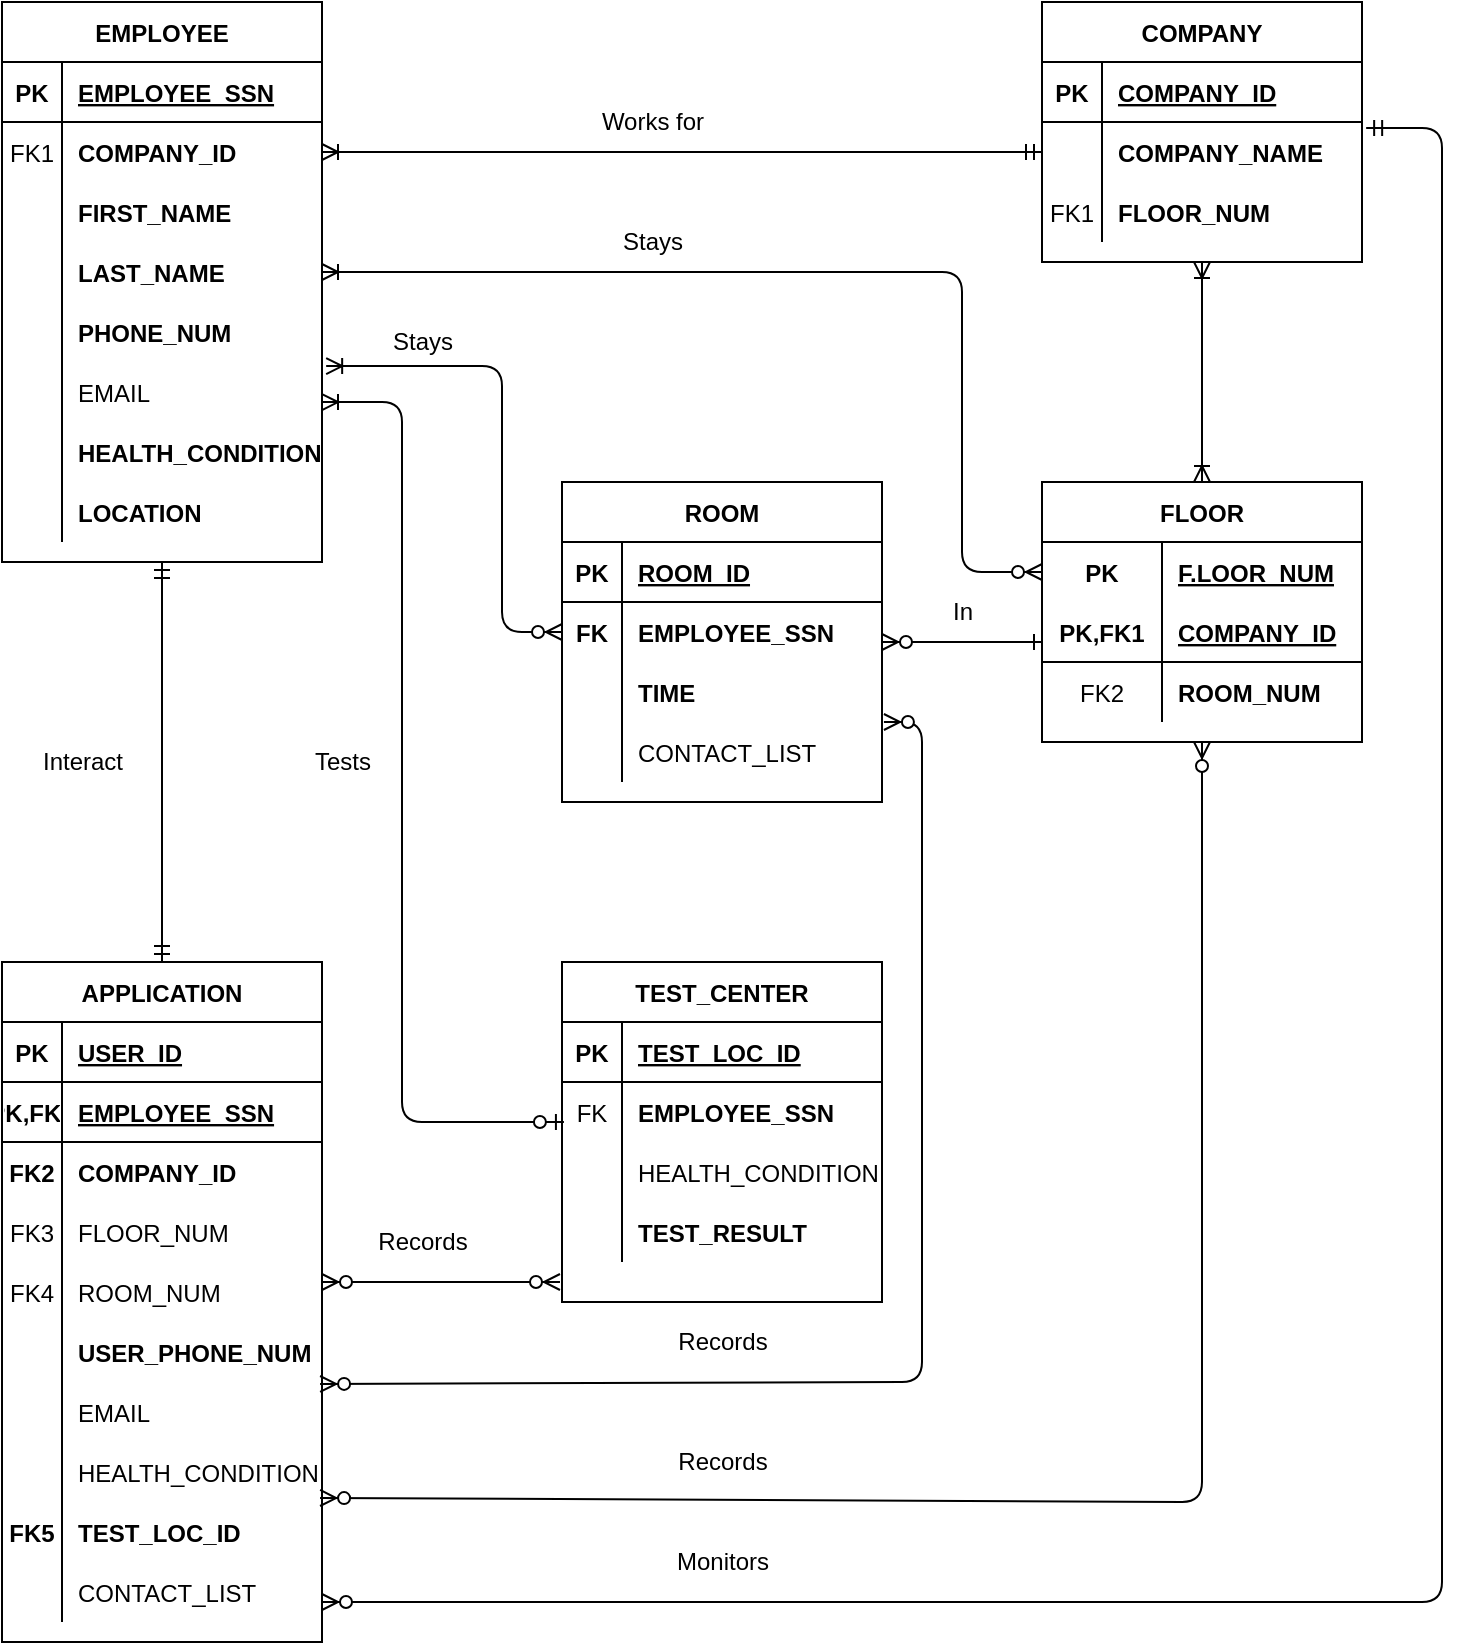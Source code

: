 <mxfile version="15.2.7" type="device"><diagram id="R2lEEEUBdFMjLlhIrx00" name="Page-1"><mxGraphModel dx="782" dy="1161" grid="1" gridSize="10" guides="1" tooltips="1" connect="1" arrows="1" fold="1" page="1" pageScale="1" pageWidth="850" pageHeight="1100" math="0" shadow="0" extFonts="Permanent Marker^https://fonts.googleapis.com/css?family=Permanent+Marker"><root><mxCell id="0"/><mxCell id="1" parent="0"/><mxCell id="C-vyLk0tnHw3VtMMgP7b-2" value="COMPANY" style="shape=table;startSize=30;container=1;collapsible=1;childLayout=tableLayout;fixedRows=1;rowLines=0;fontStyle=1;align=center;resizeLast=1;" parent="1" vertex="1"><mxGeometry x="600" y="120" width="160" height="130" as="geometry"/></mxCell><mxCell id="C-vyLk0tnHw3VtMMgP7b-3" value="" style="shape=partialRectangle;collapsible=0;dropTarget=0;pointerEvents=0;fillColor=none;points=[[0,0.5],[1,0.5]];portConstraint=eastwest;top=0;left=0;right=0;bottom=1;" parent="C-vyLk0tnHw3VtMMgP7b-2" vertex="1"><mxGeometry y="30" width="160" height="30" as="geometry"/></mxCell><mxCell id="C-vyLk0tnHw3VtMMgP7b-4" value="PK" style="shape=partialRectangle;overflow=hidden;connectable=0;fillColor=none;top=0;left=0;bottom=0;right=0;fontStyle=1;" parent="C-vyLk0tnHw3VtMMgP7b-3" vertex="1"><mxGeometry width="30" height="30" as="geometry"/></mxCell><mxCell id="C-vyLk0tnHw3VtMMgP7b-5" value="COMPANY_ID" style="shape=partialRectangle;overflow=hidden;connectable=0;fillColor=none;top=0;left=0;bottom=0;right=0;align=left;spacingLeft=6;fontStyle=5;" parent="C-vyLk0tnHw3VtMMgP7b-3" vertex="1"><mxGeometry x="30" width="130" height="30" as="geometry"/></mxCell><mxCell id="C-vyLk0tnHw3VtMMgP7b-6" value="" style="shape=partialRectangle;collapsible=0;dropTarget=0;pointerEvents=0;fillColor=none;points=[[0,0.5],[1,0.5]];portConstraint=eastwest;top=0;left=0;right=0;bottom=0;" parent="C-vyLk0tnHw3VtMMgP7b-2" vertex="1"><mxGeometry y="60" width="160" height="30" as="geometry"/></mxCell><mxCell id="C-vyLk0tnHw3VtMMgP7b-7" value="" style="shape=partialRectangle;overflow=hidden;connectable=0;fillColor=none;top=0;left=0;bottom=0;right=0;" parent="C-vyLk0tnHw3VtMMgP7b-6" vertex="1"><mxGeometry width="30" height="30" as="geometry"/></mxCell><mxCell id="C-vyLk0tnHw3VtMMgP7b-8" value="COMPANY_NAME" style="shape=partialRectangle;overflow=hidden;connectable=0;fillColor=none;top=0;left=0;bottom=0;right=0;align=left;spacingLeft=6;fontStyle=1" parent="C-vyLk0tnHw3VtMMgP7b-6" vertex="1"><mxGeometry x="30" width="130" height="30" as="geometry"/></mxCell><mxCell id="C-vyLk0tnHw3VtMMgP7b-9" value="" style="shape=partialRectangle;collapsible=0;dropTarget=0;pointerEvents=0;fillColor=none;points=[[0,0.5],[1,0.5]];portConstraint=eastwest;top=0;left=0;right=0;bottom=0;" parent="C-vyLk0tnHw3VtMMgP7b-2" vertex="1"><mxGeometry y="90" width="160" height="30" as="geometry"/></mxCell><mxCell id="C-vyLk0tnHw3VtMMgP7b-10" value="FK1" style="shape=partialRectangle;overflow=hidden;connectable=0;fillColor=none;top=0;left=0;bottom=0;right=0;" parent="C-vyLk0tnHw3VtMMgP7b-9" vertex="1"><mxGeometry width="30" height="30" as="geometry"/></mxCell><mxCell id="C-vyLk0tnHw3VtMMgP7b-11" value="FLOOR_NUM" style="shape=partialRectangle;overflow=hidden;connectable=0;fillColor=none;top=0;left=0;bottom=0;right=0;align=left;spacingLeft=6;fontStyle=1" parent="C-vyLk0tnHw3VtMMgP7b-9" vertex="1"><mxGeometry x="30" width="130" height="30" as="geometry"/></mxCell><mxCell id="C-vyLk0tnHw3VtMMgP7b-23" value="EMPLOYEE" style="shape=table;startSize=30;container=1;collapsible=1;childLayout=tableLayout;fixedRows=1;rowLines=0;fontStyle=1;align=center;resizeLast=1;" parent="1" vertex="1"><mxGeometry x="80" y="120" width="160" height="280" as="geometry"/></mxCell><mxCell id="C-vyLk0tnHw3VtMMgP7b-24" value="" style="shape=partialRectangle;collapsible=0;dropTarget=0;pointerEvents=0;fillColor=none;points=[[0,0.5],[1,0.5]];portConstraint=eastwest;top=0;left=0;right=0;bottom=1;" parent="C-vyLk0tnHw3VtMMgP7b-23" vertex="1"><mxGeometry y="30" width="160" height="30" as="geometry"/></mxCell><mxCell id="C-vyLk0tnHw3VtMMgP7b-25" value="PK" style="shape=partialRectangle;overflow=hidden;connectable=0;fillColor=none;top=0;left=0;bottom=0;right=0;fontStyle=1;" parent="C-vyLk0tnHw3VtMMgP7b-24" vertex="1"><mxGeometry width="30" height="30" as="geometry"/></mxCell><mxCell id="C-vyLk0tnHw3VtMMgP7b-26" value="EMPLOYEE_SSN" style="shape=partialRectangle;overflow=hidden;connectable=0;fillColor=none;top=0;left=0;bottom=0;right=0;align=left;spacingLeft=6;fontStyle=5;" parent="C-vyLk0tnHw3VtMMgP7b-24" vertex="1"><mxGeometry x="30" width="130" height="30" as="geometry"/></mxCell><mxCell id="C-vyLk0tnHw3VtMMgP7b-27" value="" style="shape=partialRectangle;collapsible=0;dropTarget=0;pointerEvents=0;fillColor=none;points=[[0,0.5],[1,0.5]];portConstraint=eastwest;top=0;left=0;right=0;bottom=0;" parent="C-vyLk0tnHw3VtMMgP7b-23" vertex="1"><mxGeometry y="60" width="160" height="30" as="geometry"/></mxCell><mxCell id="C-vyLk0tnHw3VtMMgP7b-28" value="FK1" style="shape=partialRectangle;overflow=hidden;connectable=0;fillColor=none;top=0;left=0;bottom=0;right=0;" parent="C-vyLk0tnHw3VtMMgP7b-27" vertex="1"><mxGeometry width="30" height="30" as="geometry"/></mxCell><mxCell id="C-vyLk0tnHw3VtMMgP7b-29" value="COMPANY_ID" style="shape=partialRectangle;overflow=hidden;connectable=0;fillColor=none;top=0;left=0;bottom=0;right=0;align=left;spacingLeft=6;fontStyle=1" parent="C-vyLk0tnHw3VtMMgP7b-27" vertex="1"><mxGeometry x="30" width="130" height="30" as="geometry"/></mxCell><mxCell id="QW97hl84UlbOzXALJWoi-46" value="" style="shape=partialRectangle;collapsible=0;dropTarget=0;pointerEvents=0;fillColor=none;top=0;left=0;bottom=0;right=0;points=[[0,0.5],[1,0.5]];portConstraint=eastwest;" vertex="1" parent="C-vyLk0tnHw3VtMMgP7b-23"><mxGeometry y="90" width="160" height="30" as="geometry"/></mxCell><mxCell id="QW97hl84UlbOzXALJWoi-47" value="" style="shape=partialRectangle;connectable=0;fillColor=none;top=0;left=0;bottom=0;right=0;editable=1;overflow=hidden;" vertex="1" parent="QW97hl84UlbOzXALJWoi-46"><mxGeometry width="30" height="30" as="geometry"/></mxCell><mxCell id="QW97hl84UlbOzXALJWoi-48" value="FIRST_NAME" style="shape=partialRectangle;connectable=0;fillColor=none;top=0;left=0;bottom=0;right=0;align=left;spacingLeft=6;overflow=hidden;fontStyle=1" vertex="1" parent="QW97hl84UlbOzXALJWoi-46"><mxGeometry x="30" width="130" height="30" as="geometry"/></mxCell><mxCell id="QW97hl84UlbOzXALJWoi-50" value="" style="shape=partialRectangle;collapsible=0;dropTarget=0;pointerEvents=0;fillColor=none;top=0;left=0;bottom=0;right=0;points=[[0,0.5],[1,0.5]];portConstraint=eastwest;" vertex="1" parent="C-vyLk0tnHw3VtMMgP7b-23"><mxGeometry y="120" width="160" height="30" as="geometry"/></mxCell><mxCell id="QW97hl84UlbOzXALJWoi-51" value="" style="shape=partialRectangle;connectable=0;fillColor=none;top=0;left=0;bottom=0;right=0;fontStyle=0;overflow=hidden;" vertex="1" parent="QW97hl84UlbOzXALJWoi-50"><mxGeometry width="30" height="30" as="geometry"/></mxCell><mxCell id="QW97hl84UlbOzXALJWoi-52" value="LAST_NAME" style="shape=partialRectangle;connectable=0;fillColor=none;top=0;left=0;bottom=0;right=0;align=left;spacingLeft=6;fontStyle=1;overflow=hidden;" vertex="1" parent="QW97hl84UlbOzXALJWoi-50"><mxGeometry x="30" width="130" height="30" as="geometry"/></mxCell><mxCell id="QW97hl84UlbOzXALJWoi-71" value="" style="shape=partialRectangle;collapsible=0;dropTarget=0;pointerEvents=0;fillColor=none;top=0;left=0;bottom=0;right=0;points=[[0,0.5],[1,0.5]];portConstraint=eastwest;" vertex="1" parent="C-vyLk0tnHw3VtMMgP7b-23"><mxGeometry y="150" width="160" height="30" as="geometry"/></mxCell><mxCell id="QW97hl84UlbOzXALJWoi-72" value="" style="shape=partialRectangle;connectable=0;fillColor=none;top=0;left=0;bottom=0;right=0;editable=1;overflow=hidden;" vertex="1" parent="QW97hl84UlbOzXALJWoi-71"><mxGeometry width="30" height="30" as="geometry"/></mxCell><mxCell id="QW97hl84UlbOzXALJWoi-73" value="PHONE_NUM" style="shape=partialRectangle;connectable=0;fillColor=none;top=0;left=0;bottom=0;right=0;align=left;spacingLeft=6;overflow=hidden;fontStyle=1" vertex="1" parent="QW97hl84UlbOzXALJWoi-71"><mxGeometry x="30" width="130" height="30" as="geometry"/></mxCell><mxCell id="QW97hl84UlbOzXALJWoi-75" value="" style="shape=partialRectangle;collapsible=0;dropTarget=0;pointerEvents=0;fillColor=none;top=0;left=0;bottom=0;right=0;points=[[0,0.5],[1,0.5]];portConstraint=eastwest;" vertex="1" parent="C-vyLk0tnHw3VtMMgP7b-23"><mxGeometry y="180" width="160" height="30" as="geometry"/></mxCell><mxCell id="QW97hl84UlbOzXALJWoi-76" value="" style="shape=partialRectangle;connectable=0;fillColor=none;top=0;left=0;bottom=0;right=0;editable=1;overflow=hidden;" vertex="1" parent="QW97hl84UlbOzXALJWoi-75"><mxGeometry width="30" height="30" as="geometry"/></mxCell><mxCell id="QW97hl84UlbOzXALJWoi-77" value="EMAIL" style="shape=partialRectangle;connectable=0;fillColor=none;top=0;left=0;bottom=0;right=0;align=left;spacingLeft=6;overflow=hidden;" vertex="1" parent="QW97hl84UlbOzXALJWoi-75"><mxGeometry x="30" width="130" height="30" as="geometry"/></mxCell><mxCell id="QW97hl84UlbOzXALJWoi-79" value="" style="shape=partialRectangle;collapsible=0;dropTarget=0;pointerEvents=0;fillColor=none;top=0;left=0;bottom=0;right=0;points=[[0,0.5],[1,0.5]];portConstraint=eastwest;" vertex="1" parent="C-vyLk0tnHw3VtMMgP7b-23"><mxGeometry y="210" width="160" height="30" as="geometry"/></mxCell><mxCell id="QW97hl84UlbOzXALJWoi-80" value="" style="shape=partialRectangle;connectable=0;fillColor=none;top=0;left=0;bottom=0;right=0;editable=1;overflow=hidden;" vertex="1" parent="QW97hl84UlbOzXALJWoi-79"><mxGeometry width="30" height="30" as="geometry"/></mxCell><mxCell id="QW97hl84UlbOzXALJWoi-81" value="HEALTH_CONDITION" style="shape=partialRectangle;connectable=0;fillColor=none;top=0;left=0;bottom=0;right=0;align=left;spacingLeft=6;overflow=hidden;fontStyle=1" vertex="1" parent="QW97hl84UlbOzXALJWoi-79"><mxGeometry x="30" width="130" height="30" as="geometry"/></mxCell><mxCell id="QW97hl84UlbOzXALJWoi-129" value="" style="shape=partialRectangle;collapsible=0;dropTarget=0;pointerEvents=0;fillColor=none;top=0;left=0;bottom=0;right=0;points=[[0,0.5],[1,0.5]];portConstraint=eastwest;" vertex="1" parent="C-vyLk0tnHw3VtMMgP7b-23"><mxGeometry y="240" width="160" height="30" as="geometry"/></mxCell><mxCell id="QW97hl84UlbOzXALJWoi-130" value="" style="shape=partialRectangle;connectable=0;fillColor=none;top=0;left=0;bottom=0;right=0;editable=1;overflow=hidden;" vertex="1" parent="QW97hl84UlbOzXALJWoi-129"><mxGeometry width="30" height="30" as="geometry"/></mxCell><mxCell id="QW97hl84UlbOzXALJWoi-131" value="LOCATION" style="shape=partialRectangle;connectable=0;fillColor=none;top=0;left=0;bottom=0;right=0;align=left;spacingLeft=6;overflow=hidden;fontStyle=1" vertex="1" parent="QW97hl84UlbOzXALJWoi-129"><mxGeometry x="30" width="130" height="30" as="geometry"/></mxCell><mxCell id="QW97hl84UlbOzXALJWoi-20" value="" style="edgeStyle=entityRelationEdgeStyle;fontSize=12;html=1;endArrow=ERmandOne;startArrow=ERoneToMany;startFill=0;exitX=1;exitY=0.5;exitDx=0;exitDy=0;" edge="1" parent="1" source="C-vyLk0tnHw3VtMMgP7b-27" target="C-vyLk0tnHw3VtMMgP7b-6"><mxGeometry width="100" height="100" relative="1" as="geometry"><mxPoint x="340" y="184.5" as="sourcePoint"/><mxPoint x="410" y="184.5" as="targetPoint"/></mxGeometry></mxCell><mxCell id="QW97hl84UlbOzXALJWoi-27" value="FLOOR" style="shape=table;startSize=30;container=1;collapsible=1;childLayout=tableLayout;fixedRows=1;rowLines=0;fontStyle=1;align=center;resizeLast=1;" vertex="1" parent="1"><mxGeometry x="600" y="360" width="160" height="130" as="geometry"/></mxCell><mxCell id="QW97hl84UlbOzXALJWoi-28" value="" style="shape=partialRectangle;collapsible=0;dropTarget=0;pointerEvents=0;fillColor=none;top=0;left=0;bottom=0;right=0;points=[[0,0.5],[1,0.5]];portConstraint=eastwest;" vertex="1" parent="QW97hl84UlbOzXALJWoi-27"><mxGeometry y="30" width="160" height="30" as="geometry"/></mxCell><mxCell id="QW97hl84UlbOzXALJWoi-29" value="PK" style="shape=partialRectangle;connectable=0;fillColor=none;top=0;left=0;bottom=0;right=0;fontStyle=1;overflow=hidden;" vertex="1" parent="QW97hl84UlbOzXALJWoi-28"><mxGeometry width="60" height="30" as="geometry"/></mxCell><mxCell id="QW97hl84UlbOzXALJWoi-30" value="F.LOOR_NUM" style="shape=partialRectangle;connectable=0;fillColor=none;top=0;left=0;bottom=0;right=0;align=left;spacingLeft=6;fontStyle=5;overflow=hidden;" vertex="1" parent="QW97hl84UlbOzXALJWoi-28"><mxGeometry x="60" width="100" height="30" as="geometry"/></mxCell><mxCell id="QW97hl84UlbOzXALJWoi-31" value="" style="shape=partialRectangle;collapsible=0;dropTarget=0;pointerEvents=0;fillColor=none;top=0;left=0;bottom=1;right=0;points=[[0,0.5],[1,0.5]];portConstraint=eastwest;" vertex="1" parent="QW97hl84UlbOzXALJWoi-27"><mxGeometry y="60" width="160" height="30" as="geometry"/></mxCell><mxCell id="QW97hl84UlbOzXALJWoi-32" value="PK,FK1" style="shape=partialRectangle;connectable=0;fillColor=none;top=0;left=0;bottom=0;right=0;fontStyle=1;overflow=hidden;" vertex="1" parent="QW97hl84UlbOzXALJWoi-31"><mxGeometry width="60" height="30" as="geometry"/></mxCell><mxCell id="QW97hl84UlbOzXALJWoi-33" value="COMPANY_ID" style="shape=partialRectangle;connectable=0;fillColor=none;top=0;left=0;bottom=0;right=0;align=left;spacingLeft=6;fontStyle=5;overflow=hidden;" vertex="1" parent="QW97hl84UlbOzXALJWoi-31"><mxGeometry x="60" width="100" height="30" as="geometry"/></mxCell><mxCell id="QW97hl84UlbOzXALJWoi-34" value="" style="shape=partialRectangle;collapsible=0;dropTarget=0;pointerEvents=0;fillColor=none;top=0;left=0;bottom=0;right=0;points=[[0,0.5],[1,0.5]];portConstraint=eastwest;" vertex="1" parent="QW97hl84UlbOzXALJWoi-27"><mxGeometry y="90" width="160" height="30" as="geometry"/></mxCell><mxCell id="QW97hl84UlbOzXALJWoi-35" value="FK2" style="shape=partialRectangle;connectable=0;fillColor=none;top=0;left=0;bottom=0;right=0;editable=1;overflow=hidden;" vertex="1" parent="QW97hl84UlbOzXALJWoi-34"><mxGeometry width="60" height="30" as="geometry"/></mxCell><mxCell id="QW97hl84UlbOzXALJWoi-36" value="ROOM_NUM" style="shape=partialRectangle;connectable=0;fillColor=none;top=0;left=0;bottom=0;right=0;align=left;spacingLeft=6;overflow=hidden;fontStyle=1" vertex="1" parent="QW97hl84UlbOzXALJWoi-34"><mxGeometry x="60" width="100" height="30" as="geometry"/></mxCell><mxCell id="QW97hl84UlbOzXALJWoi-82" value="TEST_CENTER" style="shape=table;startSize=30;container=1;collapsible=1;childLayout=tableLayout;fixedRows=1;rowLines=0;fontStyle=1;align=center;resizeLast=1;" vertex="1" parent="1"><mxGeometry x="360" y="600" width="160" height="170" as="geometry"/></mxCell><mxCell id="QW97hl84UlbOzXALJWoi-83" value="" style="shape=partialRectangle;collapsible=0;dropTarget=0;pointerEvents=0;fillColor=none;top=0;left=0;bottom=1;right=0;points=[[0,0.5],[1,0.5]];portConstraint=eastwest;" vertex="1" parent="QW97hl84UlbOzXALJWoi-82"><mxGeometry y="30" width="160" height="30" as="geometry"/></mxCell><mxCell id="QW97hl84UlbOzXALJWoi-84" value="PK" style="shape=partialRectangle;connectable=0;fillColor=none;top=0;left=0;bottom=0;right=0;fontStyle=1;overflow=hidden;" vertex="1" parent="QW97hl84UlbOzXALJWoi-83"><mxGeometry width="30" height="30" as="geometry"/></mxCell><mxCell id="QW97hl84UlbOzXALJWoi-85" value="TEST_LOC_ID" style="shape=partialRectangle;connectable=0;fillColor=none;top=0;left=0;bottom=0;right=0;align=left;spacingLeft=6;fontStyle=5;overflow=hidden;" vertex="1" parent="QW97hl84UlbOzXALJWoi-83"><mxGeometry x="30" width="130" height="30" as="geometry"/></mxCell><mxCell id="QW97hl84UlbOzXALJWoi-86" value="" style="shape=partialRectangle;collapsible=0;dropTarget=0;pointerEvents=0;fillColor=none;top=0;left=0;bottom=0;right=0;points=[[0,0.5],[1,0.5]];portConstraint=eastwest;" vertex="1" parent="QW97hl84UlbOzXALJWoi-82"><mxGeometry y="60" width="160" height="30" as="geometry"/></mxCell><mxCell id="QW97hl84UlbOzXALJWoi-87" value="FK" style="shape=partialRectangle;connectable=0;fillColor=none;top=0;left=0;bottom=0;right=0;editable=1;overflow=hidden;" vertex="1" parent="QW97hl84UlbOzXALJWoi-86"><mxGeometry width="30" height="30" as="geometry"/></mxCell><mxCell id="QW97hl84UlbOzXALJWoi-88" value="EMPLOYEE_SSN" style="shape=partialRectangle;connectable=0;fillColor=none;top=0;left=0;bottom=0;right=0;align=left;spacingLeft=6;overflow=hidden;fontStyle=1" vertex="1" parent="QW97hl84UlbOzXALJWoi-86"><mxGeometry x="30" width="130" height="30" as="geometry"/></mxCell><mxCell id="QW97hl84UlbOzXALJWoi-89" value="" style="shape=partialRectangle;collapsible=0;dropTarget=0;pointerEvents=0;fillColor=none;top=0;left=0;bottom=0;right=0;points=[[0,0.5],[1,0.5]];portConstraint=eastwest;" vertex="1" parent="QW97hl84UlbOzXALJWoi-82"><mxGeometry y="90" width="160" height="30" as="geometry"/></mxCell><mxCell id="QW97hl84UlbOzXALJWoi-90" value="" style="shape=partialRectangle;connectable=0;fillColor=none;top=0;left=0;bottom=0;right=0;editable=1;overflow=hidden;" vertex="1" parent="QW97hl84UlbOzXALJWoi-89"><mxGeometry width="30" height="30" as="geometry"/></mxCell><mxCell id="QW97hl84UlbOzXALJWoi-91" value="HEALTH_CONDITION" style="shape=partialRectangle;connectable=0;fillColor=none;top=0;left=0;bottom=0;right=0;align=left;spacingLeft=6;overflow=hidden;" vertex="1" parent="QW97hl84UlbOzXALJWoi-89"><mxGeometry x="30" width="130" height="30" as="geometry"/></mxCell><mxCell id="QW97hl84UlbOzXALJWoi-92" value="" style="shape=partialRectangle;collapsible=0;dropTarget=0;pointerEvents=0;fillColor=none;top=0;left=0;bottom=0;right=0;points=[[0,0.5],[1,0.5]];portConstraint=eastwest;" vertex="1" parent="QW97hl84UlbOzXALJWoi-82"><mxGeometry y="120" width="160" height="30" as="geometry"/></mxCell><mxCell id="QW97hl84UlbOzXALJWoi-93" value="" style="shape=partialRectangle;connectable=0;fillColor=none;top=0;left=0;bottom=0;right=0;editable=1;overflow=hidden;" vertex="1" parent="QW97hl84UlbOzXALJWoi-92"><mxGeometry width="30" height="30" as="geometry"/></mxCell><mxCell id="QW97hl84UlbOzXALJWoi-94" value="TEST_RESULT" style="shape=partialRectangle;connectable=0;fillColor=none;top=0;left=0;bottom=0;right=0;align=left;spacingLeft=6;overflow=hidden;fontStyle=1" vertex="1" parent="QW97hl84UlbOzXALJWoi-92"><mxGeometry x="30" width="130" height="30" as="geometry"/></mxCell><mxCell id="QW97hl84UlbOzXALJWoi-95" value="APPLICATION" style="shape=table;startSize=30;container=1;collapsible=1;childLayout=tableLayout;fixedRows=1;rowLines=0;fontStyle=1;align=center;resizeLast=1;" vertex="1" parent="1"><mxGeometry x="80" y="600" width="160" height="340" as="geometry"/></mxCell><mxCell id="QW97hl84UlbOzXALJWoi-96" value="" style="shape=partialRectangle;collapsible=0;dropTarget=0;pointerEvents=0;fillColor=none;top=0;left=0;bottom=1;right=0;points=[[0,0.5],[1,0.5]];portConstraint=eastwest;" vertex="1" parent="QW97hl84UlbOzXALJWoi-95"><mxGeometry y="30" width="160" height="30" as="geometry"/></mxCell><mxCell id="QW97hl84UlbOzXALJWoi-97" value="PK" style="shape=partialRectangle;connectable=0;fillColor=none;top=0;left=0;bottom=0;right=0;fontStyle=1;overflow=hidden;" vertex="1" parent="QW97hl84UlbOzXALJWoi-96"><mxGeometry width="30" height="30" as="geometry"/></mxCell><mxCell id="QW97hl84UlbOzXALJWoi-98" value="USER_ID" style="shape=partialRectangle;connectable=0;fillColor=none;top=0;left=0;bottom=0;right=0;align=left;spacingLeft=6;fontStyle=5;overflow=hidden;" vertex="1" parent="QW97hl84UlbOzXALJWoi-96"><mxGeometry x="30" width="130" height="30" as="geometry"/></mxCell><mxCell id="QW97hl84UlbOzXALJWoi-190" value="" style="shape=partialRectangle;collapsible=0;dropTarget=0;pointerEvents=0;fillColor=none;top=0;left=0;bottom=1;right=0;points=[[0,0.5],[1,0.5]];portConstraint=eastwest;" vertex="1" parent="QW97hl84UlbOzXALJWoi-95"><mxGeometry y="60" width="160" height="30" as="geometry"/></mxCell><mxCell id="QW97hl84UlbOzXALJWoi-191" value="PK,FK1" style="shape=partialRectangle;connectable=0;fillColor=none;top=0;left=0;bottom=0;right=0;fontStyle=1;overflow=hidden;" vertex="1" parent="QW97hl84UlbOzXALJWoi-190"><mxGeometry width="30" height="30" as="geometry"/></mxCell><mxCell id="QW97hl84UlbOzXALJWoi-192" value="EMPLOYEE_SSN" style="shape=partialRectangle;connectable=0;fillColor=none;top=0;left=0;bottom=0;right=0;align=left;spacingLeft=6;fontStyle=5;overflow=hidden;" vertex="1" parent="QW97hl84UlbOzXALJWoi-190"><mxGeometry x="30" width="130" height="30" as="geometry"/></mxCell><mxCell id="QW97hl84UlbOzXALJWoi-102" value="" style="shape=partialRectangle;collapsible=0;dropTarget=0;pointerEvents=0;fillColor=none;top=0;left=0;bottom=0;right=0;points=[[0,0.5],[1,0.5]];portConstraint=eastwest;" vertex="1" parent="QW97hl84UlbOzXALJWoi-95"><mxGeometry y="90" width="160" height="30" as="geometry"/></mxCell><mxCell id="QW97hl84UlbOzXALJWoi-103" value="FK2" style="shape=partialRectangle;connectable=0;fillColor=none;top=0;left=0;bottom=0;right=0;editable=1;overflow=hidden;fontStyle=1" vertex="1" parent="QW97hl84UlbOzXALJWoi-102"><mxGeometry width="30" height="30" as="geometry"/></mxCell><mxCell id="QW97hl84UlbOzXALJWoi-104" value="COMPANY_ID" style="shape=partialRectangle;connectable=0;fillColor=none;top=0;left=0;bottom=0;right=0;align=left;spacingLeft=6;overflow=hidden;fontStyle=1" vertex="1" parent="QW97hl84UlbOzXALJWoi-102"><mxGeometry x="30" width="130" height="30" as="geometry"/></mxCell><mxCell id="QW97hl84UlbOzXALJWoi-105" value="" style="shape=partialRectangle;collapsible=0;dropTarget=0;pointerEvents=0;fillColor=none;top=0;left=0;bottom=0;right=0;points=[[0,0.5],[1,0.5]];portConstraint=eastwest;" vertex="1" parent="QW97hl84UlbOzXALJWoi-95"><mxGeometry y="120" width="160" height="30" as="geometry"/></mxCell><mxCell id="QW97hl84UlbOzXALJWoi-106" value="FK3" style="shape=partialRectangle;connectable=0;fillColor=none;top=0;left=0;bottom=0;right=0;editable=1;overflow=hidden;" vertex="1" parent="QW97hl84UlbOzXALJWoi-105"><mxGeometry width="30" height="30" as="geometry"/></mxCell><mxCell id="QW97hl84UlbOzXALJWoi-107" value="FLOOR_NUM" style="shape=partialRectangle;connectable=0;fillColor=none;top=0;left=0;bottom=0;right=0;align=left;spacingLeft=6;overflow=hidden;" vertex="1" parent="QW97hl84UlbOzXALJWoi-105"><mxGeometry x="30" width="130" height="30" as="geometry"/></mxCell><mxCell id="QW97hl84UlbOzXALJWoi-109" value="" style="shape=partialRectangle;collapsible=0;dropTarget=0;pointerEvents=0;fillColor=none;top=0;left=0;bottom=0;right=0;points=[[0,0.5],[1,0.5]];portConstraint=eastwest;" vertex="1" parent="QW97hl84UlbOzXALJWoi-95"><mxGeometry y="150" width="160" height="30" as="geometry"/></mxCell><mxCell id="QW97hl84UlbOzXALJWoi-110" value="FK4" style="shape=partialRectangle;connectable=0;fillColor=none;top=0;left=0;bottom=0;right=0;fontStyle=0;overflow=hidden;" vertex="1" parent="QW97hl84UlbOzXALJWoi-109"><mxGeometry width="30" height="30" as="geometry"/></mxCell><mxCell id="QW97hl84UlbOzXALJWoi-111" value="ROOM_NUM" style="shape=partialRectangle;connectable=0;fillColor=none;top=0;left=0;bottom=0;right=0;align=left;spacingLeft=6;fontStyle=0;overflow=hidden;" vertex="1" parent="QW97hl84UlbOzXALJWoi-109"><mxGeometry x="30" width="130" height="30" as="geometry"/></mxCell><mxCell id="QW97hl84UlbOzXALJWoi-113" value="" style="shape=partialRectangle;collapsible=0;dropTarget=0;pointerEvents=0;fillColor=none;top=0;left=0;bottom=0;right=0;points=[[0,0.5],[1,0.5]];portConstraint=eastwest;" vertex="1" parent="QW97hl84UlbOzXALJWoi-95"><mxGeometry y="180" width="160" height="30" as="geometry"/></mxCell><mxCell id="QW97hl84UlbOzXALJWoi-114" value="" style="shape=partialRectangle;connectable=0;fillColor=none;top=0;left=0;bottom=0;right=0;fontStyle=0;overflow=hidden;" vertex="1" parent="QW97hl84UlbOzXALJWoi-113"><mxGeometry width="30" height="30" as="geometry"/></mxCell><mxCell id="QW97hl84UlbOzXALJWoi-115" value="USER_PHONE_NUM" style="shape=partialRectangle;connectable=0;fillColor=none;top=0;left=0;bottom=0;right=0;align=left;spacingLeft=6;fontStyle=1;overflow=hidden;" vertex="1" parent="QW97hl84UlbOzXALJWoi-113"><mxGeometry x="30" width="130" height="30" as="geometry"/></mxCell><mxCell id="QW97hl84UlbOzXALJWoi-117" value="" style="shape=partialRectangle;collapsible=0;dropTarget=0;pointerEvents=0;fillColor=none;top=0;left=0;bottom=0;right=0;points=[[0,0.5],[1,0.5]];portConstraint=eastwest;" vertex="1" parent="QW97hl84UlbOzXALJWoi-95"><mxGeometry y="210" width="160" height="30" as="geometry"/></mxCell><mxCell id="QW97hl84UlbOzXALJWoi-118" value="" style="shape=partialRectangle;connectable=0;fillColor=none;top=0;left=0;bottom=0;right=0;fontStyle=0;overflow=hidden;" vertex="1" parent="QW97hl84UlbOzXALJWoi-117"><mxGeometry width="30" height="30" as="geometry"/></mxCell><mxCell id="QW97hl84UlbOzXALJWoi-119" value="EMAIL" style="shape=partialRectangle;connectable=0;fillColor=none;top=0;left=0;bottom=0;right=0;align=left;spacingLeft=6;fontStyle=0;overflow=hidden;" vertex="1" parent="QW97hl84UlbOzXALJWoi-117"><mxGeometry x="30" width="130" height="30" as="geometry"/></mxCell><mxCell id="QW97hl84UlbOzXALJWoi-121" value="" style="shape=partialRectangle;collapsible=0;dropTarget=0;pointerEvents=0;fillColor=none;top=0;left=0;bottom=0;right=0;points=[[0,0.5],[1,0.5]];portConstraint=eastwest;" vertex="1" parent="QW97hl84UlbOzXALJWoi-95"><mxGeometry y="240" width="160" height="30" as="geometry"/></mxCell><mxCell id="QW97hl84UlbOzXALJWoi-122" value="" style="shape=partialRectangle;connectable=0;fillColor=none;top=0;left=0;bottom=0;right=0;fontStyle=0;overflow=hidden;" vertex="1" parent="QW97hl84UlbOzXALJWoi-121"><mxGeometry width="30" height="30" as="geometry"/></mxCell><mxCell id="QW97hl84UlbOzXALJWoi-123" value="HEALTH_CONDITION" style="shape=partialRectangle;connectable=0;fillColor=none;top=0;left=0;bottom=0;right=0;align=left;spacingLeft=6;fontStyle=0;overflow=hidden;" vertex="1" parent="QW97hl84UlbOzXALJWoi-121"><mxGeometry x="30" width="130" height="30" as="geometry"/></mxCell><mxCell id="QW97hl84UlbOzXALJWoi-125" value="" style="shape=partialRectangle;collapsible=0;dropTarget=0;pointerEvents=0;fillColor=none;top=0;left=0;bottom=0;right=0;points=[[0,0.5],[1,0.5]];portConstraint=eastwest;" vertex="1" parent="QW97hl84UlbOzXALJWoi-95"><mxGeometry y="270" width="160" height="30" as="geometry"/></mxCell><mxCell id="QW97hl84UlbOzXALJWoi-126" value="FK5" style="shape=partialRectangle;connectable=0;fillColor=none;top=0;left=0;bottom=0;right=0;fontStyle=1;overflow=hidden;" vertex="1" parent="QW97hl84UlbOzXALJWoi-125"><mxGeometry width="30" height="30" as="geometry"/></mxCell><mxCell id="QW97hl84UlbOzXALJWoi-127" value="TEST_LOC_ID" style="shape=partialRectangle;connectable=0;fillColor=none;top=0;left=0;bottom=0;right=0;align=left;spacingLeft=6;fontStyle=1;overflow=hidden;" vertex="1" parent="QW97hl84UlbOzXALJWoi-125"><mxGeometry x="30" width="130" height="30" as="geometry"/></mxCell><mxCell id="QW97hl84UlbOzXALJWoi-159" value="" style="shape=partialRectangle;collapsible=0;dropTarget=0;pointerEvents=0;fillColor=none;top=0;left=0;bottom=0;right=0;points=[[0,0.5],[1,0.5]];portConstraint=eastwest;" vertex="1" parent="QW97hl84UlbOzXALJWoi-95"><mxGeometry y="300" width="160" height="30" as="geometry"/></mxCell><mxCell id="QW97hl84UlbOzXALJWoi-160" value="" style="shape=partialRectangle;connectable=0;fillColor=none;top=0;left=0;bottom=0;right=0;editable=1;overflow=hidden;" vertex="1" parent="QW97hl84UlbOzXALJWoi-159"><mxGeometry width="30" height="30" as="geometry"/></mxCell><mxCell id="QW97hl84UlbOzXALJWoi-161" value="CONTACT_LIST" style="shape=partialRectangle;connectable=0;fillColor=none;top=0;left=0;bottom=0;right=0;align=left;spacingLeft=6;overflow=hidden;" vertex="1" parent="QW97hl84UlbOzXALJWoi-159"><mxGeometry x="30" width="130" height="30" as="geometry"/></mxCell><mxCell id="QW97hl84UlbOzXALJWoi-145" value="ROOM" style="shape=table;startSize=30;container=1;collapsible=1;childLayout=tableLayout;fixedRows=1;rowLines=0;fontStyle=1;align=center;resizeLast=1;" vertex="1" parent="1"><mxGeometry x="360" y="360" width="160" height="160" as="geometry"/></mxCell><mxCell id="QW97hl84UlbOzXALJWoi-146" value="" style="shape=partialRectangle;collapsible=0;dropTarget=0;pointerEvents=0;fillColor=none;top=0;left=0;bottom=1;right=0;points=[[0,0.5],[1,0.5]];portConstraint=eastwest;" vertex="1" parent="QW97hl84UlbOzXALJWoi-145"><mxGeometry y="30" width="160" height="30" as="geometry"/></mxCell><mxCell id="QW97hl84UlbOzXALJWoi-147" value="PK" style="shape=partialRectangle;connectable=0;fillColor=none;top=0;left=0;bottom=0;right=0;fontStyle=1;overflow=hidden;" vertex="1" parent="QW97hl84UlbOzXALJWoi-146"><mxGeometry width="30" height="30" as="geometry"/></mxCell><mxCell id="QW97hl84UlbOzXALJWoi-148" value="ROOM_ID" style="shape=partialRectangle;connectable=0;fillColor=none;top=0;left=0;bottom=0;right=0;align=left;spacingLeft=6;fontStyle=5;overflow=hidden;" vertex="1" parent="QW97hl84UlbOzXALJWoi-146"><mxGeometry x="30" width="130" height="30" as="geometry"/></mxCell><mxCell id="QW97hl84UlbOzXALJWoi-149" value="" style="shape=partialRectangle;collapsible=0;dropTarget=0;pointerEvents=0;fillColor=none;top=0;left=0;bottom=0;right=0;points=[[0,0.5],[1,0.5]];portConstraint=eastwest;" vertex="1" parent="QW97hl84UlbOzXALJWoi-145"><mxGeometry y="60" width="160" height="30" as="geometry"/></mxCell><mxCell id="QW97hl84UlbOzXALJWoi-150" value="FK" style="shape=partialRectangle;connectable=0;fillColor=none;top=0;left=0;bottom=0;right=0;editable=1;overflow=hidden;fontStyle=1" vertex="1" parent="QW97hl84UlbOzXALJWoi-149"><mxGeometry width="30" height="30" as="geometry"/></mxCell><mxCell id="QW97hl84UlbOzXALJWoi-151" value="EMPLOYEE_SSN" style="shape=partialRectangle;connectable=0;fillColor=none;top=0;left=0;bottom=0;right=0;align=left;spacingLeft=6;overflow=hidden;fontStyle=1" vertex="1" parent="QW97hl84UlbOzXALJWoi-149"><mxGeometry x="30" width="130" height="30" as="geometry"/></mxCell><mxCell id="QW97hl84UlbOzXALJWoi-152" value="" style="shape=partialRectangle;collapsible=0;dropTarget=0;pointerEvents=0;fillColor=none;top=0;left=0;bottom=0;right=0;points=[[0,0.5],[1,0.5]];portConstraint=eastwest;" vertex="1" parent="QW97hl84UlbOzXALJWoi-145"><mxGeometry y="90" width="160" height="30" as="geometry"/></mxCell><mxCell id="QW97hl84UlbOzXALJWoi-153" value="" style="shape=partialRectangle;connectable=0;fillColor=none;top=0;left=0;bottom=0;right=0;editable=1;overflow=hidden;" vertex="1" parent="QW97hl84UlbOzXALJWoi-152"><mxGeometry width="30" height="30" as="geometry"/></mxCell><mxCell id="QW97hl84UlbOzXALJWoi-154" value="TIME" style="shape=partialRectangle;connectable=0;fillColor=none;top=0;left=0;bottom=0;right=0;align=left;spacingLeft=6;overflow=hidden;fontStyle=1" vertex="1" parent="QW97hl84UlbOzXALJWoi-152"><mxGeometry x="30" width="130" height="30" as="geometry"/></mxCell><mxCell id="QW97hl84UlbOzXALJWoi-155" value="" style="shape=partialRectangle;collapsible=0;dropTarget=0;pointerEvents=0;fillColor=none;top=0;left=0;bottom=0;right=0;points=[[0,0.5],[1,0.5]];portConstraint=eastwest;" vertex="1" parent="QW97hl84UlbOzXALJWoi-145"><mxGeometry y="120" width="160" height="30" as="geometry"/></mxCell><mxCell id="QW97hl84UlbOzXALJWoi-156" value="" style="shape=partialRectangle;connectable=0;fillColor=none;top=0;left=0;bottom=0;right=0;editable=1;overflow=hidden;" vertex="1" parent="QW97hl84UlbOzXALJWoi-155"><mxGeometry width="30" height="30" as="geometry"/></mxCell><mxCell id="QW97hl84UlbOzXALJWoi-157" value="CONTACT_LIST" style="shape=partialRectangle;connectable=0;fillColor=none;top=0;left=0;bottom=0;right=0;align=left;spacingLeft=6;overflow=hidden;" vertex="1" parent="QW97hl84UlbOzXALJWoi-155"><mxGeometry x="30" width="130" height="30" as="geometry"/></mxCell><mxCell id="QW97hl84UlbOzXALJWoi-162" value="" style="edgeStyle=orthogonalEdgeStyle;fontSize=12;html=1;endArrow=ERzeroToMany;startArrow=ERoneToMany;endFill=1;elbow=vertical;entryX=0;entryY=0.5;entryDx=0;entryDy=0;startFill=0;exitX=1.013;exitY=1.067;exitDx=0;exitDy=0;exitPerimeter=0;" edge="1" parent="1" source="QW97hl84UlbOzXALJWoi-71" target="QW97hl84UlbOzXALJWoi-149"><mxGeometry width="100" height="100" relative="1" as="geometry"><mxPoint x="240" y="310" as="sourcePoint"/><mxPoint x="590" y="450" as="targetPoint"/><Array as="points"><mxPoint x="330" y="302"/><mxPoint x="330" y="435"/></Array></mxGeometry></mxCell><mxCell id="QW97hl84UlbOzXALJWoi-163" value="" style="endArrow=ERoneToMany;html=1;entryX=0.5;entryY=1;entryDx=0;entryDy=0;exitX=0.5;exitY=0;exitDx=0;exitDy=0;endFill=0;startArrow=ERoneToMany;startFill=0;" edge="1" parent="1" source="QW97hl84UlbOzXALJWoi-27" target="C-vyLk0tnHw3VtMMgP7b-2"><mxGeometry width="50" height="50" relative="1" as="geometry"><mxPoint x="400" y="410" as="sourcePoint"/><mxPoint x="450" y="360" as="targetPoint"/></mxGeometry></mxCell><mxCell id="QW97hl84UlbOzXALJWoi-164" value="" style="endArrow=ERone;html=1;endFill=0;startArrow=ERzeroToMany;startFill=1;" edge="1" parent="1"><mxGeometry width="50" height="50" relative="1" as="geometry"><mxPoint x="520" y="440" as="sourcePoint"/><mxPoint x="600" y="440" as="targetPoint"/><Array as="points"><mxPoint x="560" y="440"/></Array></mxGeometry></mxCell><mxCell id="QW97hl84UlbOzXALJWoi-165" value="" style="fontSize=12;html=1;endArrow=ERmandOne;startArrow=ERmandOne;entryX=0.5;entryY=1;entryDx=0;entryDy=0;exitX=0.5;exitY=0;exitDx=0;exitDy=0;" edge="1" parent="1" source="QW97hl84UlbOzXALJWoi-95" target="C-vyLk0tnHw3VtMMgP7b-23"><mxGeometry width="100" height="100" relative="1" as="geometry"><mxPoint x="380" y="540" as="sourcePoint"/><mxPoint x="480" y="440" as="targetPoint"/></mxGeometry></mxCell><mxCell id="QW97hl84UlbOzXALJWoi-167" value="" style="fontSize=12;html=1;endArrow=ERmandOne;endFill=0;entryX=1.013;entryY=0.1;entryDx=0;entryDy=0;entryPerimeter=0;startArrow=ERzeroToMany;startFill=1;" edge="1" parent="1" target="C-vyLk0tnHw3VtMMgP7b-6"><mxGeometry width="100" height="100" relative="1" as="geometry"><mxPoint x="240" y="920" as="sourcePoint"/><mxPoint x="800" y="180" as="targetPoint"/><Array as="points"><mxPoint x="320" y="920"/><mxPoint x="800" y="920"/><mxPoint x="800" y="183"/></Array></mxGeometry></mxCell><mxCell id="QW97hl84UlbOzXALJWoi-193" value="" style="fontSize=12;html=1;endArrow=ERoneToMany;startArrow=ERzeroToOne;entryX=1;entryY=0.667;entryDx=0;entryDy=0;exitX=0.006;exitY=0.667;exitDx=0;exitDy=0;exitPerimeter=0;entryPerimeter=0;" edge="1" parent="1" source="QW97hl84UlbOzXALJWoi-86" target="QW97hl84UlbOzXALJWoi-75"><mxGeometry width="100" height="100" relative="1" as="geometry"><mxPoint x="361" y="715" as="sourcePoint"/><mxPoint x="480" y="440" as="targetPoint"/><Array as="points"><mxPoint x="280" y="680"/><mxPoint x="280" y="320"/></Array></mxGeometry></mxCell><mxCell id="QW97hl84UlbOzXALJWoi-194" value="" style="fontSize=12;html=1;endArrow=ERzeroToMany;startArrow=ERzeroToMany;entryX=1.006;entryY=0;entryDx=0;entryDy=0;entryPerimeter=0;exitX=0.994;exitY=0.033;exitDx=0;exitDy=0;exitPerimeter=0;startFill=1;" edge="1" parent="1" source="QW97hl84UlbOzXALJWoi-117" target="QW97hl84UlbOzXALJWoi-155"><mxGeometry width="100" height="100" relative="1" as="geometry"><mxPoint x="250" y="810" as="sourcePoint"/><mxPoint x="480" y="440" as="targetPoint"/><Array as="points"><mxPoint x="540" y="810"/><mxPoint x="540" y="530"/><mxPoint x="540" y="480"/></Array></mxGeometry></mxCell><mxCell id="QW97hl84UlbOzXALJWoi-197" value="" style="fontSize=12;html=1;endArrow=ERzeroToMany;endFill=1;startArrow=ERzeroToMany;" edge="1" parent="1"><mxGeometry width="100" height="100" relative="1" as="geometry"><mxPoint x="240" y="760" as="sourcePoint"/><mxPoint x="359" y="760" as="targetPoint"/><Array as="points"/></mxGeometry></mxCell><mxCell id="QW97hl84UlbOzXALJWoi-198" value="" style="fontSize=12;html=1;endArrow=ERzeroToMany;startArrow=ERzeroToMany;exitX=0.994;exitY=-0.067;exitDx=0;exitDy=0;exitPerimeter=0;startFill=1;entryX=0.5;entryY=1;entryDx=0;entryDy=0;" edge="1" parent="1" source="QW97hl84UlbOzXALJWoi-125" target="QW97hl84UlbOzXALJWoi-27"><mxGeometry width="100" height="100" relative="1" as="geometry"><mxPoint x="290" y="870.99" as="sourcePoint"/><mxPoint x="695" y="490" as="targetPoint"/><Array as="points"><mxPoint x="680" y="870"/><mxPoint x="680" y="580"/></Array></mxGeometry></mxCell><mxCell id="QW97hl84UlbOzXALJWoi-199" value="Works for" style="text;html=1;align=center;verticalAlign=middle;resizable=0;points=[];autosize=1;strokeColor=none;fillColor=none;" vertex="1" parent="1"><mxGeometry x="370" y="170" width="70" height="20" as="geometry"/></mxCell><mxCell id="QW97hl84UlbOzXALJWoi-200" value="Interact" style="text;html=1;align=center;verticalAlign=middle;resizable=0;points=[];autosize=1;strokeColor=none;fillColor=none;" vertex="1" parent="1"><mxGeometry x="90" y="490" width="60" height="20" as="geometry"/></mxCell><mxCell id="QW97hl84UlbOzXALJWoi-201" value="Stays" style="text;html=1;align=center;verticalAlign=middle;resizable=0;points=[];autosize=1;strokeColor=none;fillColor=none;" vertex="1" parent="1"><mxGeometry x="265" y="280" width="50" height="20" as="geometry"/></mxCell><mxCell id="QW97hl84UlbOzXALJWoi-203" value="" style="edgeStyle=orthogonalEdgeStyle;fontSize=12;html=1;endArrow=ERzeroToMany;startArrow=ERoneToMany;endFill=1;elbow=vertical;startFill=0;entryX=0;entryY=0.5;entryDx=0;entryDy=0;exitX=1;exitY=0.5;exitDx=0;exitDy=0;" edge="1" parent="1" source="QW97hl84UlbOzXALJWoi-50" target="QW97hl84UlbOzXALJWoi-28"><mxGeometry width="100" height="100" relative="1" as="geometry"><mxPoint x="240" y="270" as="sourcePoint"/><mxPoint x="570" y="410" as="targetPoint"/><Array as="points"><mxPoint x="560" y="255"/><mxPoint x="560" y="405"/></Array></mxGeometry></mxCell><mxCell id="QW97hl84UlbOzXALJWoi-205" value="Stays" style="text;html=1;align=center;verticalAlign=middle;resizable=0;points=[];autosize=1;strokeColor=none;fillColor=none;" vertex="1" parent="1"><mxGeometry x="380" y="230" width="50" height="20" as="geometry"/></mxCell><mxCell id="QW97hl84UlbOzXALJWoi-206" value="Tests" style="text;html=1;align=center;verticalAlign=middle;resizable=0;points=[];autosize=1;strokeColor=none;fillColor=none;" vertex="1" parent="1"><mxGeometry x="230" y="490" width="40" height="20" as="geometry"/></mxCell><mxCell id="QW97hl84UlbOzXALJWoi-207" value="Monitors" style="text;html=1;align=center;verticalAlign=middle;resizable=0;points=[];autosize=1;strokeColor=none;fillColor=none;" vertex="1" parent="1"><mxGeometry x="410" y="890" width="60" height="20" as="geometry"/></mxCell><mxCell id="QW97hl84UlbOzXALJWoi-208" value="Records" style="text;html=1;align=center;verticalAlign=middle;resizable=0;points=[];autosize=1;strokeColor=none;fillColor=none;" vertex="1" parent="1"><mxGeometry x="410" y="840" width="60" height="20" as="geometry"/></mxCell><mxCell id="QW97hl84UlbOzXALJWoi-209" value="Records" style="text;html=1;align=center;verticalAlign=middle;resizable=0;points=[];autosize=1;strokeColor=none;fillColor=none;" vertex="1" parent="1"><mxGeometry x="410" y="780" width="60" height="20" as="geometry"/></mxCell><mxCell id="QW97hl84UlbOzXALJWoi-210" value="Records" style="text;html=1;align=center;verticalAlign=middle;resizable=0;points=[];autosize=1;strokeColor=none;fillColor=none;" vertex="1" parent="1"><mxGeometry x="260" y="730" width="60" height="20" as="geometry"/></mxCell><mxCell id="QW97hl84UlbOzXALJWoi-211" value="In" style="text;html=1;align=center;verticalAlign=middle;resizable=0;points=[];autosize=1;strokeColor=none;fillColor=none;" vertex="1" parent="1"><mxGeometry x="545" y="415" width="30" height="20" as="geometry"/></mxCell></root></mxGraphModel></diagram></mxfile>